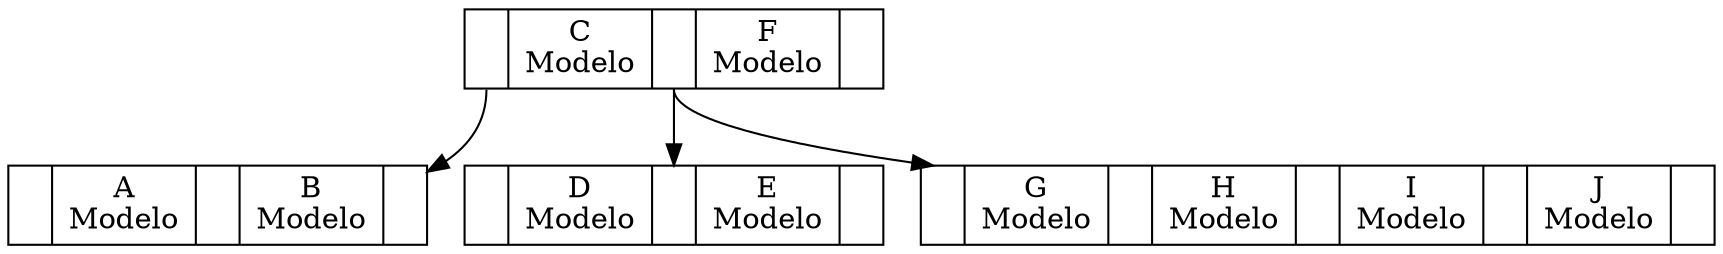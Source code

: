 digraph Btree{ 
  node[shape=record, width= 0.1, height= 0.1];
Nodo366712642[label="<P0>|C\nModelo|<P2>|F\nModelo|<P3>"];
Nodo1829164700[label="<P0>|A\nModelo|<P2>|B\nModelo|<P3>"];
Nodo366712642:P0->Nodo1829164700;
Nodo2018699554[label="<P0>|D\nModelo|<P2>|E\nModelo|<P3>"];
Nodo366712642:P1->Nodo2018699554;
Nodo1311053135[label="<P0>|G\nModelo|<P2>|H\nModelo|<P3>|I\nModelo|<P4>|J\nModelo|<P5>"];
Nodo366712642:P2->Nodo1311053135;

}
